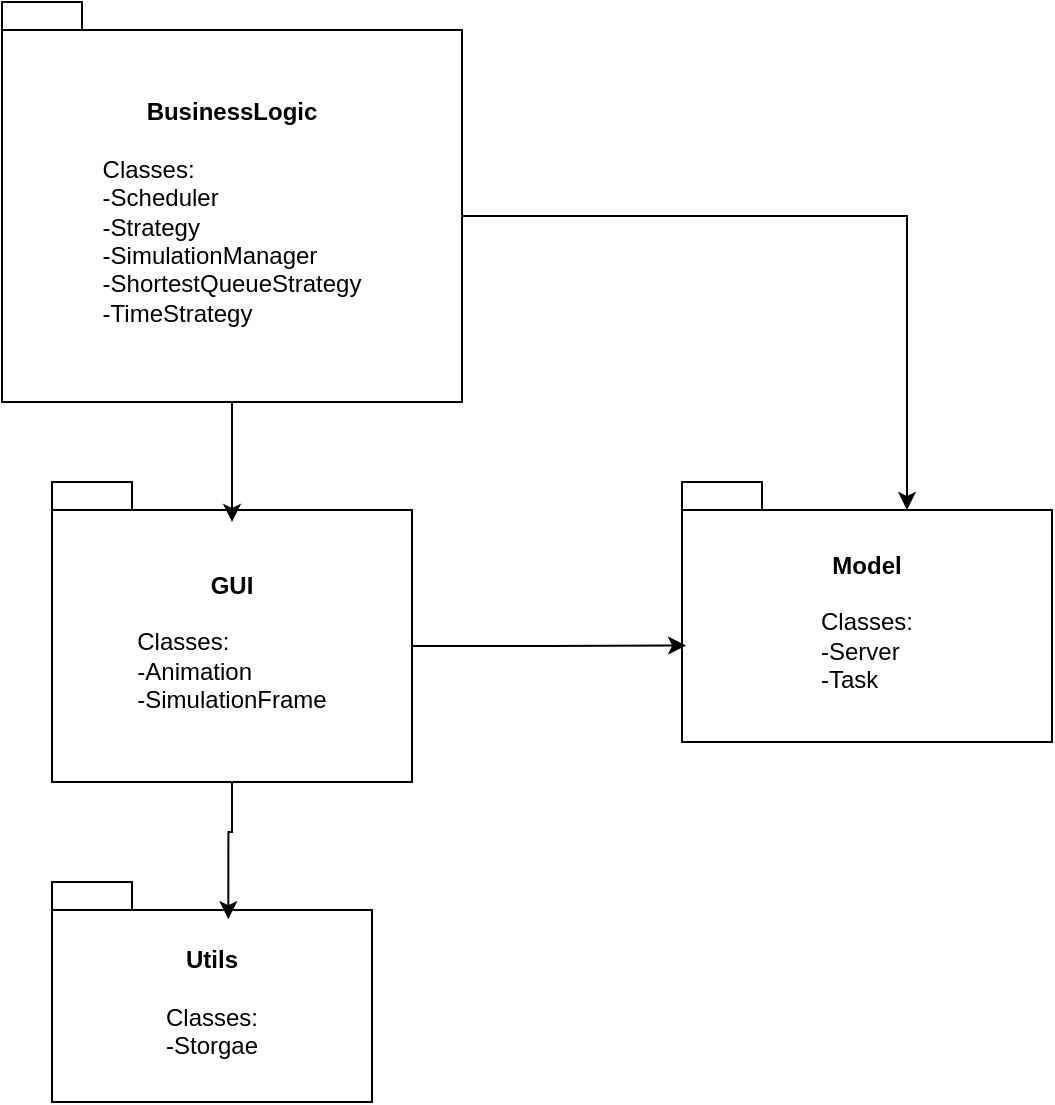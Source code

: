 <mxfile version="26.1.1">
  <diagram name="Page-1" id="5slD_b1G6A-aqBobOoEo">
    <mxGraphModel grid="1" page="1" gridSize="10" guides="1" tooltips="1" connect="1" arrows="1" fold="1" pageScale="1" pageWidth="850" pageHeight="1100" math="0" shadow="0">
      <root>
        <mxCell id="0" />
        <mxCell id="1" parent="0" />
        <mxCell id="X4JQwuzxRiiHhk8U3EfV-1" value="Utils&lt;div&gt;&lt;br&gt;&lt;div style=&quot;text-align: left;&quot;&gt;&lt;span style=&quot;background-color: transparent; color: light-dark(rgb(0, 0, 0), rgb(255, 255, 255)); font-weight: normal;&quot;&gt;Classes:&lt;/span&gt;&lt;/div&gt;&lt;div style=&quot;text-align: left;&quot;&gt;&lt;span style=&quot;background-color: transparent; color: light-dark(rgb(0, 0, 0), rgb(255, 255, 255)); font-weight: normal;&quot;&gt;-Storgae&lt;/span&gt;&lt;/div&gt;&lt;/div&gt;" style="shape=folder;fontStyle=1;spacingTop=10;tabWidth=40;tabHeight=14;tabPosition=left;html=1;whiteSpace=wrap;" vertex="1" parent="1">
          <mxGeometry x="185" y="280" width="160" height="110" as="geometry" />
        </mxCell>
        <mxCell id="X4JQwuzxRiiHhk8U3EfV-2" value="Model&lt;br&gt;&lt;br&gt;&lt;div style=&quot;text-align: left;&quot;&gt;&lt;span style=&quot;background-color: transparent; color: light-dark(rgb(0, 0, 0), rgb(255, 255, 255)); font-weight: normal;&quot;&gt;Classes:&lt;/span&gt;&lt;/div&gt;&lt;div style=&quot;text-align: left;&quot;&gt;&lt;span style=&quot;background-color: transparent; color: light-dark(rgb(0, 0, 0), rgb(255, 255, 255)); font-weight: normal;&quot;&gt;-Server&lt;/span&gt;&lt;/div&gt;&lt;div style=&quot;text-align: left;&quot;&gt;&lt;span style=&quot;background-color: transparent; color: light-dark(rgb(0, 0, 0), rgb(255, 255, 255)); font-weight: normal;&quot;&gt;-Task&lt;/span&gt;&lt;/div&gt;" style="shape=folder;fontStyle=1;spacingTop=10;tabWidth=40;tabHeight=14;tabPosition=left;html=1;whiteSpace=wrap;" vertex="1" parent="1">
          <mxGeometry x="500" y="80" width="185" height="130" as="geometry" />
        </mxCell>
        <mxCell id="X4JQwuzxRiiHhk8U3EfV-3" value="GUI&lt;br&gt;&lt;br&gt;&lt;div style=&quot;text-align: left;&quot;&gt;&lt;span style=&quot;font-weight: normal; background-color: transparent; color: light-dark(rgb(0, 0, 0), rgb(255, 255, 255));&quot;&gt;Classes:&lt;/span&gt;&lt;/div&gt;&lt;span style=&quot;font-weight: normal;&quot;&gt;&lt;div style=&quot;text-align: left;&quot;&gt;&lt;span style=&quot;background-color: transparent; color: light-dark(rgb(0, 0, 0), rgb(255, 255, 255));&quot;&gt;-Animation&lt;/span&gt;&lt;/div&gt;&lt;div style=&quot;text-align: left;&quot;&gt;&lt;span style=&quot;background-color: transparent; color: light-dark(rgb(0, 0, 0), rgb(255, 255, 255));&quot;&gt;-SimulationFrame&lt;/span&gt;&lt;/div&gt;&lt;/span&gt;" style="shape=folder;fontStyle=1;spacingTop=10;tabWidth=40;tabHeight=14;tabPosition=left;html=1;whiteSpace=wrap;" vertex="1" parent="1">
          <mxGeometry x="185" y="80" width="180" height="150" as="geometry" />
        </mxCell>
        <mxCell id="X4JQwuzxRiiHhk8U3EfV-4" value="BusinessLogic&lt;br&gt;&lt;div&gt;&lt;br&gt;&lt;/div&gt;&lt;div&gt;&lt;div style=&quot;text-align: left;&quot;&gt;&lt;span style=&quot;font-weight: normal; background-color: transparent; color: light-dark(rgb(0, 0, 0), rgb(255, 255, 255));&quot;&gt;Classes:&lt;/span&gt;&lt;/div&gt;&lt;span style=&quot;font-weight: normal;&quot;&gt;&lt;div style=&quot;text-align: left;&quot;&gt;&lt;span style=&quot;background-color: transparent; color: light-dark(rgb(0, 0, 0), rgb(255, 255, 255));&quot;&gt;-Scheduler&lt;/span&gt;&lt;/div&gt;&lt;/span&gt;&lt;/div&gt;&lt;div&gt;&lt;div style=&quot;text-align: left;&quot;&gt;&lt;span style=&quot;font-weight: normal; background-color: transparent; color: light-dark(rgb(0, 0, 0), rgb(255, 255, 255));&quot;&gt;-Strategy&lt;/span&gt;&lt;/div&gt;&lt;span style=&quot;font-weight: normal;&quot;&gt;&lt;div style=&quot;text-align: left;&quot;&gt;&lt;span style=&quot;background-color: transparent; color: light-dark(rgb(0, 0, 0), rgb(255, 255, 255));&quot;&gt;-SimulationManager&lt;/span&gt;&lt;/div&gt;&lt;/span&gt;&lt;/div&gt;&lt;div style=&quot;text-align: left;&quot;&gt;&lt;span style=&quot;font-weight: normal;&quot;&gt;-ShortestQueueStrategy&lt;/span&gt;&lt;/div&gt;&lt;div style=&quot;text-align: left;&quot;&gt;&lt;span style=&quot;font-weight: normal;&quot;&gt;-TimeStrategy&lt;/span&gt;&lt;/div&gt;" style="shape=folder;fontStyle=1;spacingTop=10;tabWidth=40;tabHeight=14;tabPosition=left;html=1;whiteSpace=wrap;" vertex="1" parent="1">
          <mxGeometry x="160" y="-160" width="230" height="200" as="geometry" />
        </mxCell>
        <mxCell id="X4JQwuzxRiiHhk8U3EfV-6" style="edgeStyle=orthogonalEdgeStyle;rounded=0;orthogonalLoop=1;jettySize=auto;html=1;exitX=0.5;exitY=1;exitDx=0;exitDy=0;exitPerimeter=0;entryX=0.5;entryY=0.133;entryDx=0;entryDy=0;entryPerimeter=0;" edge="1" parent="1" source="X4JQwuzxRiiHhk8U3EfV-4" target="X4JQwuzxRiiHhk8U3EfV-3">
          <mxGeometry relative="1" as="geometry" />
        </mxCell>
        <mxCell id="X4JQwuzxRiiHhk8U3EfV-7" style="edgeStyle=orthogonalEdgeStyle;rounded=0;orthogonalLoop=1;jettySize=auto;html=1;exitX=0;exitY=0;exitDx=230;exitDy=107;exitPerimeter=0;entryX=0;entryY=0;entryDx=112.5;entryDy=14;entryPerimeter=0;" edge="1" parent="1" source="X4JQwuzxRiiHhk8U3EfV-4" target="X4JQwuzxRiiHhk8U3EfV-2">
          <mxGeometry relative="1" as="geometry" />
        </mxCell>
        <mxCell id="X4JQwuzxRiiHhk8U3EfV-8" style="edgeStyle=orthogonalEdgeStyle;rounded=0;orthogonalLoop=1;jettySize=auto;html=1;exitX=0;exitY=0;exitDx=180;exitDy=82;exitPerimeter=0;entryX=0.011;entryY=0.629;entryDx=0;entryDy=0;entryPerimeter=0;" edge="1" parent="1" source="X4JQwuzxRiiHhk8U3EfV-3" target="X4JQwuzxRiiHhk8U3EfV-2">
          <mxGeometry relative="1" as="geometry" />
        </mxCell>
        <mxCell id="X4JQwuzxRiiHhk8U3EfV-9" style="edgeStyle=orthogonalEdgeStyle;rounded=0;orthogonalLoop=1;jettySize=auto;html=1;exitX=0.5;exitY=1;exitDx=0;exitDy=0;exitPerimeter=0;entryX=0.551;entryY=0.169;entryDx=0;entryDy=0;entryPerimeter=0;" edge="1" parent="1" source="X4JQwuzxRiiHhk8U3EfV-3" target="X4JQwuzxRiiHhk8U3EfV-1">
          <mxGeometry relative="1" as="geometry" />
        </mxCell>
      </root>
    </mxGraphModel>
  </diagram>
</mxfile>
